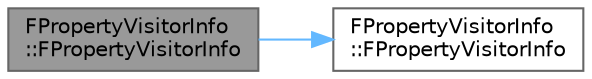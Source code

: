 digraph "FPropertyVisitorInfo::FPropertyVisitorInfo"
{
 // INTERACTIVE_SVG=YES
 // LATEX_PDF_SIZE
  bgcolor="transparent";
  edge [fontname=Helvetica,fontsize=10,labelfontname=Helvetica,labelfontsize=10];
  node [fontname=Helvetica,fontsize=10,shape=box,height=0.2,width=0.4];
  rankdir="LR";
  Node1 [id="Node000001",label="FPropertyVisitorInfo\l::FPropertyVisitorInfo",height=0.2,width=0.4,color="gray40", fillcolor="grey60", style="filled", fontcolor="black",tooltip=" "];
  Node1 -> Node2 [id="edge1_Node000001_Node000002",color="steelblue1",style="solid",tooltip=" "];
  Node2 [id="Node000002",label="FPropertyVisitorInfo\l::FPropertyVisitorInfo",height=0.2,width=0.4,color="grey40", fillcolor="white", style="filled",URL="$dc/d58/structFPropertyVisitorInfo.html#ae2d156012ec4f1df2059b2bb344ebb6f",tooltip=" "];
}

